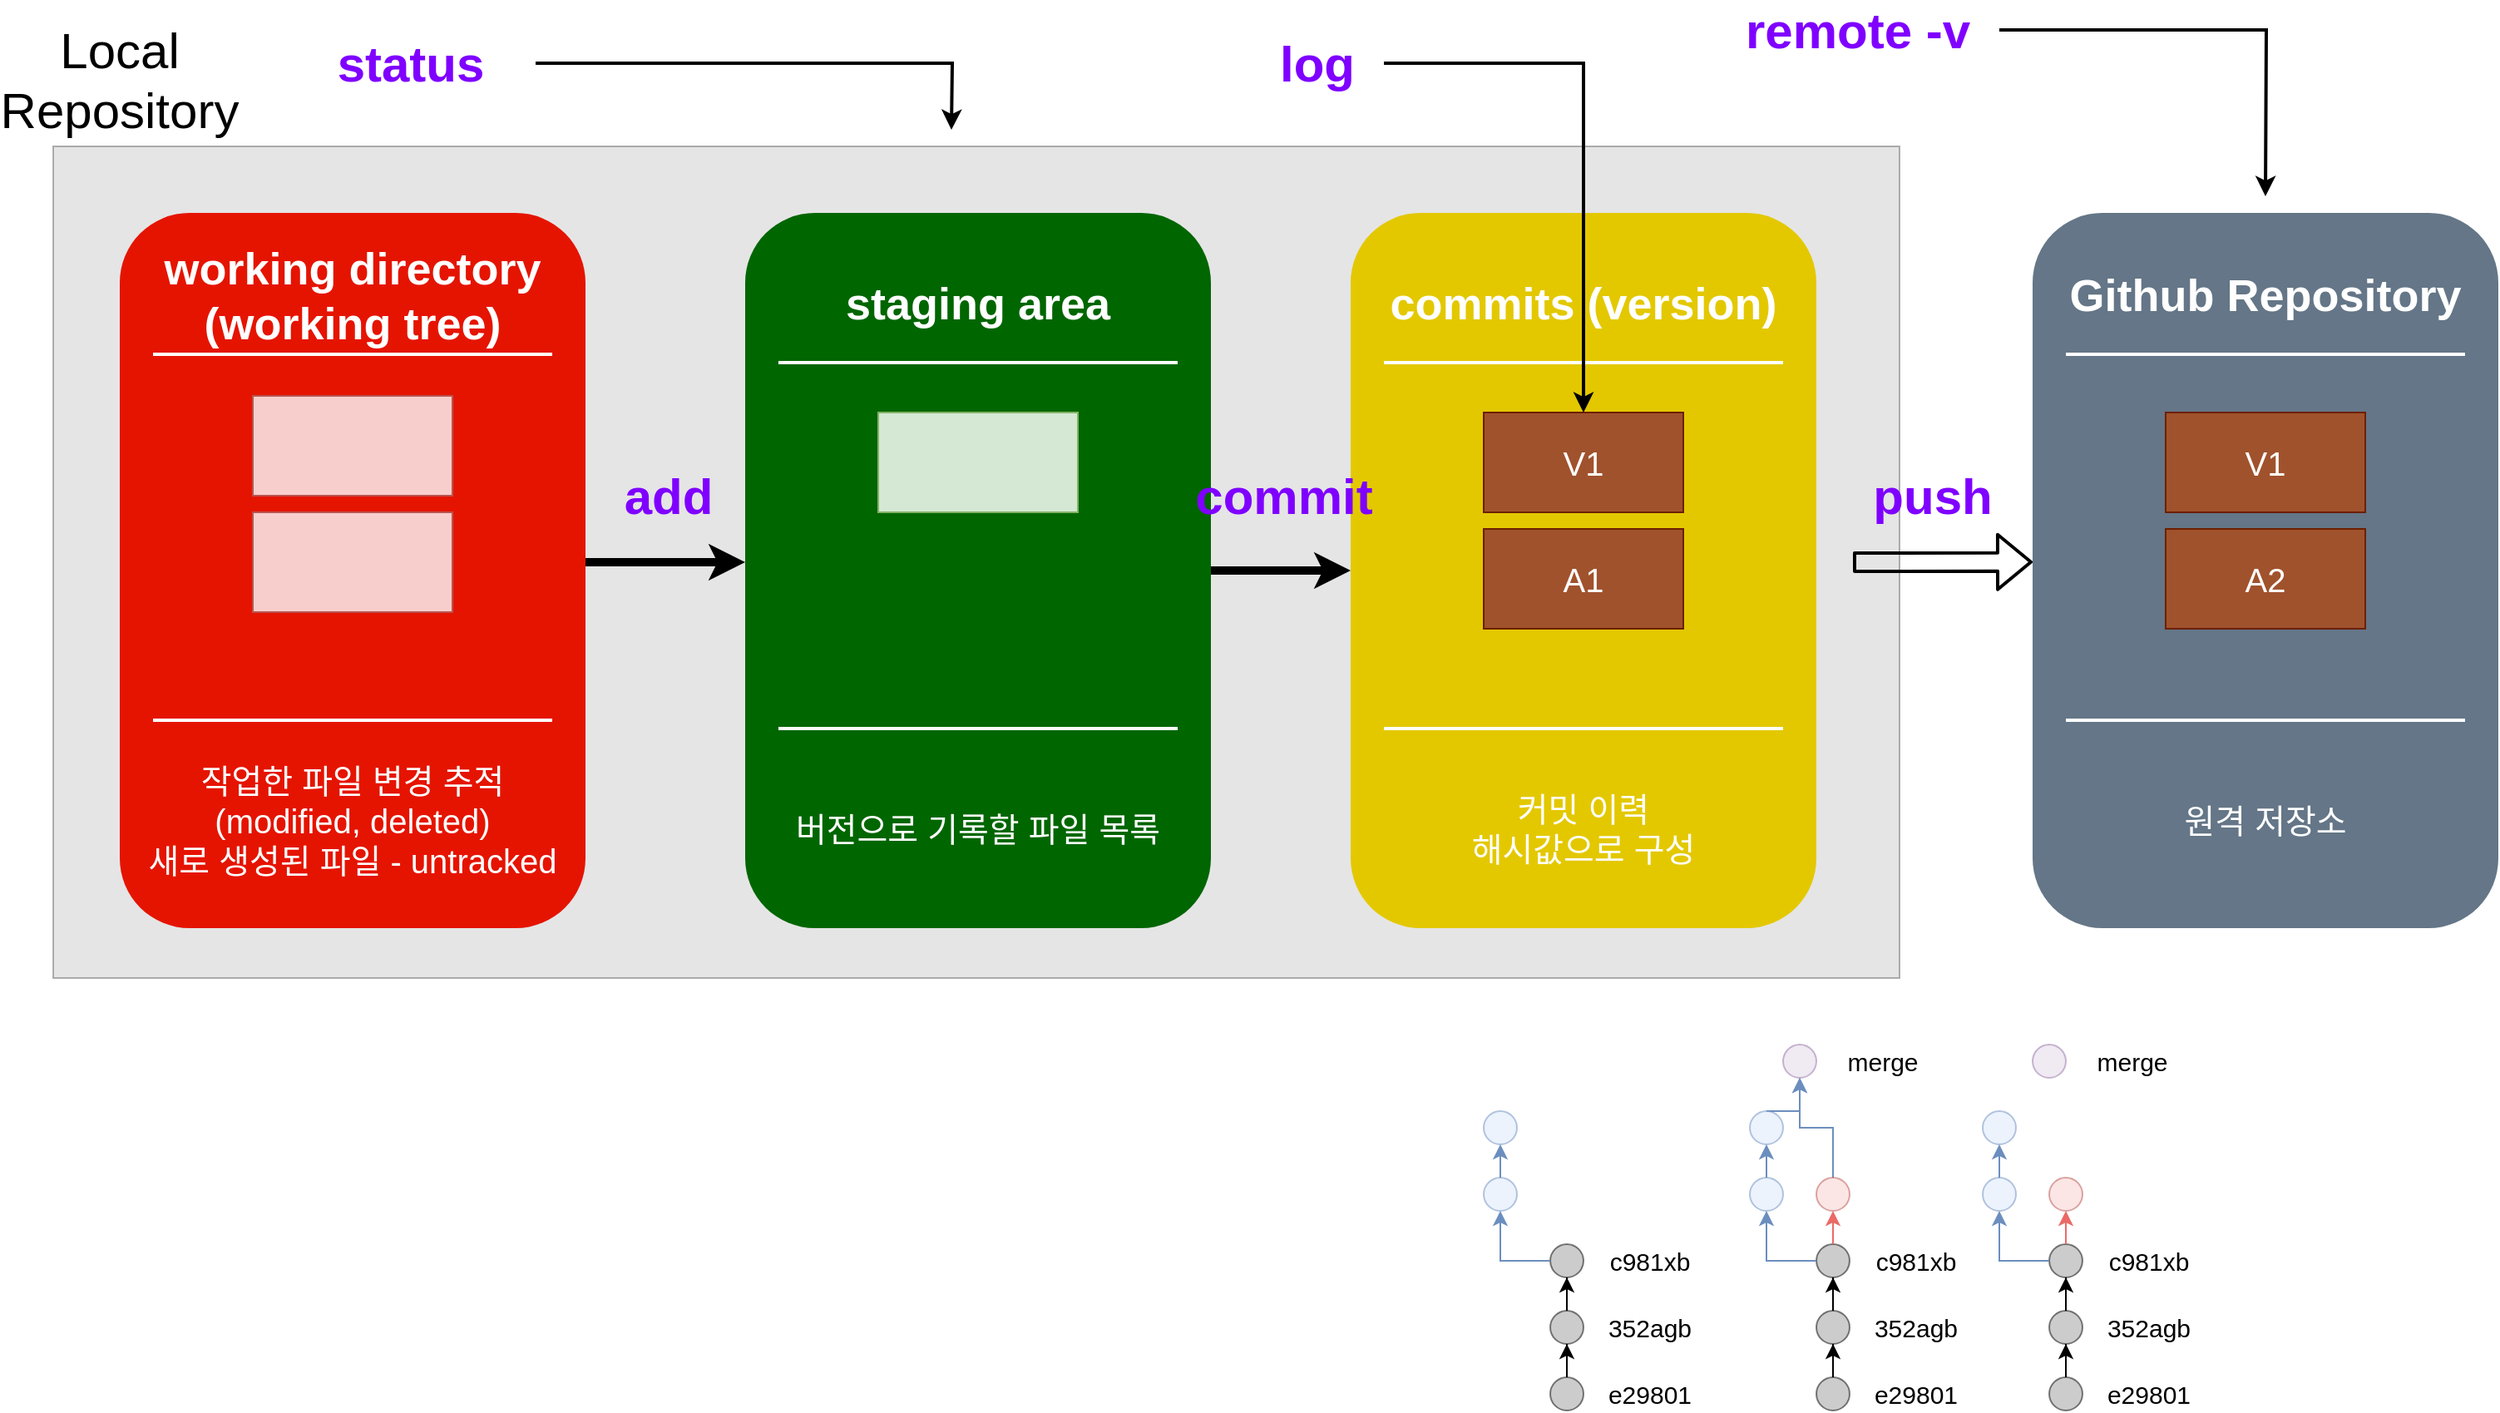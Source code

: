 <mxfile version="13.6.4" type="device"><diagram name="Page-1" id="12e1b939-464a-85fe-373e-61e167be1490"><mxGraphModel dx="1146" dy="548" grid="1" gridSize="10" guides="1" tooltips="1" connect="1" arrows="1" fold="1" page="1" pageScale="1.5" pageWidth="1169" pageHeight="826" background="#ffffff" math="0" shadow="0"><root><mxCell id="0"/><mxCell id="1" parent="0"/><mxCell id="B8Y-egwERskV5liso6vy-17" value="" style="rounded=0;whiteSpace=wrap;html=1;fontSize=20;strokeColor=#666666;fontColor=#333333;fillColor=#CCCCCC;opacity=50;" parent="1" vertex="1"><mxGeometry x="180" y="360" width="1110" height="500" as="geometry"/></mxCell><mxCell id="60da8b9f42644d3a-2" value="" style="whiteSpace=wrap;html=1;rounded=1;shadow=0;strokeWidth=8;fontSize=20;align=center;fillColor=#e51400;fontColor=#ffffff;strokeColor=none;" parent="1" vertex="1"><mxGeometry x="220" y="400" width="280" height="430" as="geometry"/></mxCell><mxCell id="60da8b9f42644d3a-3" value="working directory&lt;br&gt;(working tree)" style="text;html=1;strokeColor=none;fillColor=none;align=center;verticalAlign=middle;whiteSpace=wrap;rounded=0;shadow=0;fontSize=27;fontColor=#FFFFFF;fontStyle=1" parent="1" vertex="1"><mxGeometry x="220" y="420" width="280" height="60" as="geometry"/></mxCell><mxCell id="60da8b9f42644d3a-4" value="&lt;font style=&quot;font-size: 20px&quot;&gt;작업한 파일 변경 추적&lt;br&gt;(modified, deleted)&lt;br&gt;새로 생성된 파일 - untracked&lt;/font&gt;" style="text;html=1;strokeColor=none;fillColor=none;align=center;verticalAlign=middle;whiteSpace=wrap;rounded=0;shadow=0;fontSize=14;fontColor=#FFFFFF;" parent="1" vertex="1"><mxGeometry x="220" y="720" width="280" height="90" as="geometry"/></mxCell><mxCell id="60da8b9f42644d3a-6" value="" style="line;strokeWidth=2;html=1;rounded=0;shadow=0;fontSize=27;align=center;fillColor=none;strokeColor=#FFFFFF;" parent="1" vertex="1"><mxGeometry x="240" y="480" width="240" height="10" as="geometry"/></mxCell><mxCell id="60da8b9f42644d3a-7" value="" style="line;strokeWidth=2;html=1;rounded=0;shadow=0;fontSize=27;align=center;fillColor=none;strokeColor=#FFFFFF;" parent="1" vertex="1"><mxGeometry x="240" y="700" width="240" height="10" as="geometry"/></mxCell><mxCell id="60da8b9f42644d3a-17" value="" style="whiteSpace=wrap;html=1;rounded=1;shadow=0;strokeWidth=8;fontSize=20;align=center;strokeColor=none;fillColor=#006600;" parent="1" vertex="1"><mxGeometry x="596" y="400" width="280" height="430" as="geometry"/></mxCell><mxCell id="60da8b9f42644d3a-18" value="staging area" style="text;html=1;strokeColor=none;fillColor=none;align=center;verticalAlign=middle;whiteSpace=wrap;rounded=0;shadow=0;fontSize=27;fontColor=#FFFFFF;fontStyle=1" parent="1" vertex="1"><mxGeometry x="596" y="425" width="280" height="60" as="geometry"/></mxCell><mxCell id="60da8b9f42644d3a-19" value="&lt;span style=&quot;font-size: 20px&quot;&gt;버전으로 기록할 파일 목록&lt;/span&gt;" style="text;html=1;strokeColor=none;fillColor=none;align=center;verticalAlign=middle;whiteSpace=wrap;rounded=0;shadow=0;fontSize=14;fontColor=#FFFFFF;" parent="1" vertex="1"><mxGeometry x="596" y="725" width="280" height="90" as="geometry"/></mxCell><mxCell id="60da8b9f42644d3a-20" value="" style="line;strokeWidth=2;html=1;rounded=0;shadow=0;fontSize=27;align=center;fillColor=none;strokeColor=#FFFFFF;" parent="1" vertex="1"><mxGeometry x="616" y="485" width="240" height="10" as="geometry"/></mxCell><mxCell id="60da8b9f42644d3a-21" value="" style="line;strokeWidth=2;html=1;rounded=0;shadow=0;fontSize=27;align=center;fillColor=none;strokeColor=#FFFFFF;" parent="1" vertex="1"><mxGeometry x="616" y="705" width="240" height="10" as="geometry"/></mxCell><mxCell id="60da8b9f42644d3a-24" value="" style="whiteSpace=wrap;html=1;rounded=1;shadow=0;strokeWidth=8;fontSize=20;align=center;fillColor=#e3c800;fontColor=#ffffff;strokeColor=none;" parent="1" vertex="1"><mxGeometry x="960" y="400" width="280" height="430" as="geometry"/></mxCell><mxCell id="60da8b9f42644d3a-25" value="commits (version)" style="text;html=1;strokeColor=none;fillColor=none;align=center;verticalAlign=middle;whiteSpace=wrap;rounded=0;shadow=0;fontSize=27;fontColor=#FFFFFF;fontStyle=1" parent="1" vertex="1"><mxGeometry x="960" y="425" width="280" height="60" as="geometry"/></mxCell><mxCell id="60da8b9f42644d3a-26" value="&lt;font style=&quot;font-size: 20px&quot;&gt;커밋 이력 &lt;br&gt;해시값으로 구성&lt;/font&gt;" style="text;html=1;strokeColor=none;fillColor=none;align=center;verticalAlign=middle;whiteSpace=wrap;rounded=0;shadow=0;fontSize=14;fontColor=#FFFFFF;" parent="1" vertex="1"><mxGeometry x="960" y="725" width="280" height="90" as="geometry"/></mxCell><mxCell id="60da8b9f42644d3a-27" value="" style="line;strokeWidth=2;html=1;rounded=0;shadow=0;fontSize=27;align=center;fillColor=none;strokeColor=#FFFFFF;" parent="1" vertex="1"><mxGeometry x="980" y="485" width="240" height="10" as="geometry"/></mxCell><mxCell id="60da8b9f42644d3a-28" value="" style="line;strokeWidth=2;html=1;rounded=0;shadow=0;fontSize=27;align=center;fillColor=none;strokeColor=#FFFFFF;" parent="1" vertex="1"><mxGeometry x="980" y="705" width="240" height="10" as="geometry"/></mxCell><mxCell id="60da8b9f42644d3a-31" value="" style="whiteSpace=wrap;html=1;rounded=1;shadow=0;strokeWidth=8;fontSize=20;align=center;fillColor=#647687;fontColor=#ffffff;strokeColor=none;" parent="1" vertex="1"><mxGeometry x="1370" y="400" width="280" height="430" as="geometry"/></mxCell><mxCell id="60da8b9f42644d3a-32" value="Github Repository" style="text;html=1;strokeColor=none;fillColor=none;align=center;verticalAlign=middle;whiteSpace=wrap;rounded=0;shadow=0;fontSize=27;fontColor=#FFFFFF;fontStyle=1" parent="1" vertex="1"><mxGeometry x="1370" y="420" width="280" height="60" as="geometry"/></mxCell><mxCell id="60da8b9f42644d3a-33" value="&lt;span style=&quot;font-size: 20px&quot;&gt;원격 저장소&lt;/span&gt;" style="text;html=1;strokeColor=none;fillColor=none;align=center;verticalAlign=middle;whiteSpace=wrap;rounded=0;shadow=0;fontSize=14;fontColor=#FFFFFF;" parent="1" vertex="1"><mxGeometry x="1370" y="720" width="280" height="90" as="geometry"/></mxCell><mxCell id="60da8b9f42644d3a-34" value="" style="line;strokeWidth=2;html=1;rounded=0;shadow=0;fontSize=27;align=center;fillColor=none;strokeColor=#FFFFFF;" parent="1" vertex="1"><mxGeometry x="1390" y="480" width="240" height="10" as="geometry"/></mxCell><mxCell id="60da8b9f42644d3a-35" value="" style="line;strokeWidth=2;html=1;rounded=0;shadow=0;fontSize=27;align=center;fillColor=none;strokeColor=#FFFFFF;" parent="1" vertex="1"><mxGeometry x="1390" y="700" width="240" height="10" as="geometry"/></mxCell><mxCell id="B8Y-egwERskV5liso6vy-2" value="&lt;font style=&quot;font-size: 30px&quot;&gt;add&lt;/font&gt;" style="text;html=1;strokeColor=none;fillColor=none;align=center;verticalAlign=middle;whiteSpace=wrap;rounded=0;fontColor=#7F00FF;fontStyle=1" parent="1" vertex="1"><mxGeometry x="530" y="560" width="40" height="20" as="geometry"/></mxCell><mxCell id="B8Y-egwERskV5liso6vy-5" value="&lt;font style=&quot;font-size: 30px&quot;&gt;commit&lt;/font&gt;" style="text;html=1;strokeColor=none;fillColor=none;align=center;verticalAlign=middle;whiteSpace=wrap;rounded=0;fontColor=#7F00FF;fontStyle=1" parent="1" vertex="1"><mxGeometry x="900" y="560" width="40" height="20" as="geometry"/></mxCell><mxCell id="B8Y-egwERskV5liso6vy-6" value="V1" style="rounded=0;whiteSpace=wrap;html=1;fillColor=#a0522d;strokeColor=#6D1F00;fontColor=#ffffff;fontSize=20;" parent="1" vertex="1"><mxGeometry x="1040" y="520" width="120" height="60" as="geometry"/></mxCell><mxCell id="B8Y-egwERskV5liso6vy-7" value="" style="shape=flexArrow;endArrow=classic;html=1;exitX=1;exitY=0.5;exitDx=0;exitDy=0;strokeWidth=2;entryX=0;entryY=0.488;entryDx=0;entryDy=0;entryPerimeter=0;" parent="1" target="60da8b9f42644d3a-31" edge="1"><mxGeometry width="50" height="50" relative="1" as="geometry"><mxPoint x="1262" y="610" as="sourcePoint"/><mxPoint x="1358" y="612.034" as="targetPoint"/></mxGeometry></mxCell><mxCell id="B8Y-egwERskV5liso6vy-8" value="&lt;span style=&quot;font-size: 30px&quot;&gt;&lt;font&gt;push&lt;/font&gt;&lt;/span&gt;" style="text;html=1;strokeColor=none;fillColor=none;align=center;verticalAlign=middle;whiteSpace=wrap;rounded=0;fontColor=#7F00FF;fontStyle=1" parent="1" vertex="1"><mxGeometry x="1290" y="560" width="40" height="20" as="geometry"/></mxCell><mxCell id="B8Y-egwERskV5liso6vy-10" value="" style="rounded=0;whiteSpace=wrap;html=1;fillColor=#d5e8d4;strokeColor=#82b366;" parent="1" vertex="1"><mxGeometry x="676" y="520" width="120" height="60" as="geometry"/></mxCell><mxCell id="B8Y-egwERskV5liso6vy-11" value="A1" style="rounded=0;whiteSpace=wrap;html=1;fillColor=#a0522d;strokeColor=#6D1F00;fontColor=#ffffff;fontSize=20;" parent="1" vertex="1"><mxGeometry x="1040" y="590" width="120" height="60" as="geometry"/></mxCell><mxCell id="B8Y-egwERskV5liso6vy-15" value="V1" style="rounded=0;whiteSpace=wrap;html=1;fillColor=#a0522d;strokeColor=#6D1F00;fontColor=#ffffff;fontSize=20;" parent="1" vertex="1"><mxGeometry x="1450" y="520" width="120" height="60" as="geometry"/></mxCell><mxCell id="B8Y-egwERskV5liso6vy-16" value="A2" style="rounded=0;whiteSpace=wrap;html=1;fillColor=#a0522d;strokeColor=#6D1F00;fontColor=#ffffff;fontSize=20;" parent="1" vertex="1"><mxGeometry x="1450" y="590" width="120" height="60" as="geometry"/></mxCell><mxCell id="B8Y-egwERskV5liso6vy-20" value="" style="endArrow=classic;html=1;fontSize=20;strokeWidth=5;" parent="1" edge="1"><mxGeometry width="50" height="50" relative="1" as="geometry"><mxPoint x="500" y="610" as="sourcePoint"/><mxPoint x="596" y="610" as="targetPoint"/></mxGeometry></mxCell><mxCell id="B8Y-egwERskV5liso6vy-23" value="" style="endArrow=classic;html=1;fontSize=20;strokeWidth=5;entryX=0;entryY=0.5;entryDx=0;entryDy=0;exitX=1;exitY=0.5;exitDx=0;exitDy=0;" parent="1" source="60da8b9f42644d3a-17" target="60da8b9f42644d3a-24" edge="1"><mxGeometry width="50" height="50" relative="1" as="geometry"><mxPoint x="510" y="620" as="sourcePoint"/><mxPoint x="606" y="620" as="targetPoint"/></mxGeometry></mxCell><mxCell id="B8Y-egwERskV5liso6vy-24" value="&lt;font style=&quot;font-size: 30px&quot;&gt;Local Repository&lt;/font&gt;" style="text;html=1;strokeColor=none;fillColor=none;align=center;verticalAlign=middle;whiteSpace=wrap;rounded=0;" parent="1" vertex="1"><mxGeometry x="200" y="310" width="40" height="20" as="geometry"/></mxCell><mxCell id="B8Y-egwERskV5liso6vy-30" style="edgeStyle=orthogonalEdgeStyle;rounded=0;orthogonalLoop=1;jettySize=auto;html=1;entryX=0.5;entryY=0;entryDx=0;entryDy=0;strokeWidth=2;fontSize=20;fontColor=#7F00FF;" parent="1" source="B8Y-egwERskV5liso6vy-26" target="B8Y-egwERskV5liso6vy-6" edge="1"><mxGeometry relative="1" as="geometry"/></mxCell><mxCell id="B8Y-egwERskV5liso6vy-26" value="&lt;span style=&quot;font-size: 30px&quot;&gt;log&lt;/span&gt;" style="text;html=1;strokeColor=none;fillColor=none;align=center;verticalAlign=middle;whiteSpace=wrap;rounded=0;fontColor=#7F00FF;fontStyle=1" parent="1" vertex="1"><mxGeometry x="900" y="300" width="80" height="20" as="geometry"/></mxCell><mxCell id="B8Y-egwERskV5liso6vy-29" style="edgeStyle=orthogonalEdgeStyle;rounded=0;orthogonalLoop=1;jettySize=auto;html=1;strokeWidth=2;fontSize=20;fontColor=#7F00FF;" parent="1" source="B8Y-egwERskV5liso6vy-27" edge="1"><mxGeometry relative="1" as="geometry"><mxPoint x="720" y="350" as="targetPoint"/></mxGeometry></mxCell><mxCell id="B8Y-egwERskV5liso6vy-27" value="&lt;span style=&quot;font-size: 30px&quot;&gt;status&lt;/span&gt;" style="text;html=1;strokeColor=none;fillColor=none;align=center;verticalAlign=middle;whiteSpace=wrap;rounded=0;fontColor=#7F00FF;fontStyle=1" parent="1" vertex="1"><mxGeometry x="320" y="300" width="150" height="20" as="geometry"/></mxCell><mxCell id="B8Y-egwERskV5liso6vy-34" style="edgeStyle=orthogonalEdgeStyle;rounded=0;orthogonalLoop=1;jettySize=auto;html=1;strokeWidth=2;fontSize=20;fontColor=#7F00FF;" parent="1" source="B8Y-egwERskV5liso6vy-33" edge="1"><mxGeometry relative="1" as="geometry"><mxPoint x="1510" y="390" as="targetPoint"/></mxGeometry></mxCell><mxCell id="B8Y-egwERskV5liso6vy-33" value="&lt;span style=&quot;font-size: 30px&quot;&gt;remote -v&lt;/span&gt;" style="text;html=1;strokeColor=none;fillColor=none;align=center;verticalAlign=middle;whiteSpace=wrap;rounded=0;fontColor=#7F00FF;fontStyle=1" parent="1" vertex="1"><mxGeometry x="1180" y="280" width="170" height="20" as="geometry"/></mxCell><mxCell id="B8Y-egwERskV5liso6vy-59" value="" style="group" parent="1" vertex="1" connectable="0"><mxGeometry x="1080" y="1100" width="80" height="20" as="geometry"/></mxCell><mxCell id="B8Y-egwERskV5liso6vy-60" value="" style="ellipse;whiteSpace=wrap;html=1;fontSize=20;fontColor=#7F00FF;opacity=50;fillColor=#999999;" parent="B8Y-egwERskV5liso6vy-59" vertex="1"><mxGeometry width="20" height="20" as="geometry"/></mxCell><mxCell id="B8Y-egwERskV5liso6vy-61" value="&lt;font style=&quot;font-size: 15px&quot;&gt;e29801&lt;/font&gt;" style="text;html=1;strokeColor=none;fillColor=none;align=center;verticalAlign=middle;whiteSpace=wrap;rounded=0;" parent="B8Y-egwERskV5liso6vy-59" vertex="1"><mxGeometry x="40" width="40" height="20" as="geometry"/></mxCell><mxCell id="B8Y-egwERskV5liso6vy-62" value="" style="group" parent="1" vertex="1" connectable="0"><mxGeometry x="1080" y="1060" width="80" height="20" as="geometry"/></mxCell><mxCell id="B8Y-egwERskV5liso6vy-63" value="" style="ellipse;whiteSpace=wrap;html=1;fontSize=20;fontColor=#7F00FF;opacity=50;fillColor=#999999;" parent="B8Y-egwERskV5liso6vy-62" vertex="1"><mxGeometry width="20" height="20" as="geometry"/></mxCell><mxCell id="B8Y-egwERskV5liso6vy-64" value="&lt;font style=&quot;font-size: 15px&quot;&gt;352agb&lt;br&gt;&lt;/font&gt;" style="text;html=1;strokeColor=none;fillColor=none;align=center;verticalAlign=middle;whiteSpace=wrap;rounded=0;" parent="B8Y-egwERskV5liso6vy-62" vertex="1"><mxGeometry x="40" width="40" height="20" as="geometry"/></mxCell><mxCell id="B8Y-egwERskV5liso6vy-65" value="" style="group" parent="1" vertex="1" connectable="0"><mxGeometry x="1080" y="1020" width="80" height="20" as="geometry"/></mxCell><mxCell id="B8Y-egwERskV5liso6vy-66" value="" style="ellipse;whiteSpace=wrap;html=1;fontSize=20;fontColor=#7F00FF;opacity=50;fillColor=#999999;" parent="B8Y-egwERskV5liso6vy-65" vertex="1"><mxGeometry width="20" height="20" as="geometry"/></mxCell><mxCell id="B8Y-egwERskV5liso6vy-67" value="&lt;font style=&quot;font-size: 15px&quot;&gt;c981xb&lt;/font&gt;" style="text;html=1;strokeColor=none;fillColor=none;align=center;verticalAlign=middle;whiteSpace=wrap;rounded=0;" parent="B8Y-egwERskV5liso6vy-65" vertex="1"><mxGeometry x="40" width="40" height="20" as="geometry"/></mxCell><mxCell id="B8Y-egwERskV5liso6vy-68" style="edgeStyle=orthogonalEdgeStyle;rounded=0;orthogonalLoop=1;jettySize=auto;html=1;entryX=0.5;entryY=1;entryDx=0;entryDy=0;strokeWidth=1;fontSize=20;fontColor=#7F00FF;" parent="1" source="B8Y-egwERskV5liso6vy-60" target="B8Y-egwERskV5liso6vy-63" edge="1"><mxGeometry relative="1" as="geometry"/></mxCell><mxCell id="B8Y-egwERskV5liso6vy-69" style="edgeStyle=orthogonalEdgeStyle;rounded=0;orthogonalLoop=1;jettySize=auto;html=1;entryX=0.5;entryY=1;entryDx=0;entryDy=0;strokeWidth=1;fontSize=20;fontColor=#7F00FF;" parent="1" source="B8Y-egwERskV5liso6vy-63" target="B8Y-egwERskV5liso6vy-66" edge="1"><mxGeometry relative="1" as="geometry"/></mxCell><mxCell id="B8Y-egwERskV5liso6vy-70" style="edgeStyle=orthogonalEdgeStyle;rounded=0;orthogonalLoop=1;jettySize=auto;html=1;exitX=0.5;exitY=0;exitDx=0;exitDy=0;entryX=0.5;entryY=1;entryDx=0;entryDy=0;strokeWidth=1;fontSize=20;fontColor=#7F00FF;fillColor=#dae8fc;strokeColor=#6C8EBF;" parent="1" source="B8Y-egwERskV5liso6vy-71" target="B8Y-egwERskV5liso6vy-72" edge="1"><mxGeometry relative="1" as="geometry"/></mxCell><mxCell id="B8Y-egwERskV5liso6vy-71" value="" style="ellipse;whiteSpace=wrap;html=1;fontSize=20;opacity=50;fillColor=#dae8fc;strokeColor=#6c8ebf;" parent="1" vertex="1"><mxGeometry x="1040" y="980" width="20" height="20" as="geometry"/></mxCell><mxCell id="B8Y-egwERskV5liso6vy-72" value="" style="ellipse;whiteSpace=wrap;html=1;fontSize=20;opacity=50;fillColor=#dae8fc;strokeColor=#6c8ebf;" parent="1" vertex="1"><mxGeometry x="1040" y="940" width="20" height="20" as="geometry"/></mxCell><mxCell id="B8Y-egwERskV5liso6vy-73" style="edgeStyle=orthogonalEdgeStyle;rounded=0;orthogonalLoop=1;jettySize=auto;html=1;entryX=0.5;entryY=1;entryDx=0;entryDy=0;strokeWidth=1;fontSize=20;fontColor=#7F00FF;strokeColor=#6C8EBF;" parent="1" source="B8Y-egwERskV5liso6vy-66" target="B8Y-egwERskV5liso6vy-71" edge="1"><mxGeometry relative="1" as="geometry"/></mxCell><mxCell id="B8Y-egwERskV5liso6vy-89" value="" style="group" parent="1" vertex="1" connectable="0"><mxGeometry x="1240" y="1100" width="80" height="20" as="geometry"/></mxCell><mxCell id="B8Y-egwERskV5liso6vy-90" value="" style="ellipse;whiteSpace=wrap;html=1;fontSize=20;fontColor=#7F00FF;opacity=50;fillColor=#999999;" parent="B8Y-egwERskV5liso6vy-89" vertex="1"><mxGeometry width="20" height="20" as="geometry"/></mxCell><mxCell id="B8Y-egwERskV5liso6vy-91" value="&lt;font style=&quot;font-size: 15px&quot;&gt;e29801&lt;/font&gt;" style="text;html=1;strokeColor=none;fillColor=none;align=center;verticalAlign=middle;whiteSpace=wrap;rounded=0;" parent="B8Y-egwERskV5liso6vy-89" vertex="1"><mxGeometry x="40" width="40" height="20" as="geometry"/></mxCell><mxCell id="B8Y-egwERskV5liso6vy-92" value="" style="group" parent="1" vertex="1" connectable="0"><mxGeometry x="1240" y="1060" width="80" height="20" as="geometry"/></mxCell><mxCell id="B8Y-egwERskV5liso6vy-93" value="" style="ellipse;whiteSpace=wrap;html=1;fontSize=20;fontColor=#7F00FF;opacity=50;fillColor=#999999;" parent="B8Y-egwERskV5liso6vy-92" vertex="1"><mxGeometry width="20" height="20" as="geometry"/></mxCell><mxCell id="B8Y-egwERskV5liso6vy-94" value="&lt;font style=&quot;font-size: 15px&quot;&gt;352agb&lt;br&gt;&lt;/font&gt;" style="text;html=1;strokeColor=none;fillColor=none;align=center;verticalAlign=middle;whiteSpace=wrap;rounded=0;" parent="B8Y-egwERskV5liso6vy-92" vertex="1"><mxGeometry x="40" width="40" height="20" as="geometry"/></mxCell><mxCell id="B8Y-egwERskV5liso6vy-95" value="" style="group" parent="1" vertex="1" connectable="0"><mxGeometry x="1240" y="1020" width="80" height="20" as="geometry"/></mxCell><mxCell id="B8Y-egwERskV5liso6vy-96" value="" style="ellipse;whiteSpace=wrap;html=1;fontSize=20;fontColor=#7F00FF;opacity=50;fillColor=#999999;" parent="B8Y-egwERskV5liso6vy-95" vertex="1"><mxGeometry width="20" height="20" as="geometry"/></mxCell><mxCell id="B8Y-egwERskV5liso6vy-97" value="&lt;font style=&quot;font-size: 15px&quot;&gt;c981xb&lt;/font&gt;" style="text;html=1;strokeColor=none;fillColor=none;align=center;verticalAlign=middle;whiteSpace=wrap;rounded=0;" parent="B8Y-egwERskV5liso6vy-95" vertex="1"><mxGeometry x="40" width="40" height="20" as="geometry"/></mxCell><mxCell id="B8Y-egwERskV5liso6vy-98" style="edgeStyle=orthogonalEdgeStyle;rounded=0;orthogonalLoop=1;jettySize=auto;html=1;entryX=0.5;entryY=1;entryDx=0;entryDy=0;strokeWidth=1;fontSize=20;fontColor=#7F00FF;" parent="1" source="B8Y-egwERskV5liso6vy-90" target="B8Y-egwERskV5liso6vy-93" edge="1"><mxGeometry relative="1" as="geometry"/></mxCell><mxCell id="B8Y-egwERskV5liso6vy-99" style="edgeStyle=orthogonalEdgeStyle;rounded=0;orthogonalLoop=1;jettySize=auto;html=1;entryX=0.5;entryY=1;entryDx=0;entryDy=0;strokeWidth=1;fontSize=20;fontColor=#7F00FF;" parent="1" source="B8Y-egwERskV5liso6vy-93" target="B8Y-egwERskV5liso6vy-96" edge="1"><mxGeometry relative="1" as="geometry"/></mxCell><mxCell id="B8Y-egwERskV5liso6vy-100" style="edgeStyle=orthogonalEdgeStyle;rounded=0;orthogonalLoop=1;jettySize=auto;html=1;exitX=0.5;exitY=0;exitDx=0;exitDy=0;entryX=0.5;entryY=1;entryDx=0;entryDy=0;strokeWidth=1;fontSize=20;fontColor=#7F00FF;strokeColor=#6C8EBF;" parent="1" source="B8Y-egwERskV5liso6vy-101" target="B8Y-egwERskV5liso6vy-102" edge="1"><mxGeometry relative="1" as="geometry"/></mxCell><mxCell id="B8Y-egwERskV5liso6vy-101" value="" style="ellipse;whiteSpace=wrap;html=1;fontSize=20;opacity=50;fillColor=#dae8fc;strokeColor=#6c8ebf;" parent="1" vertex="1"><mxGeometry x="1200" y="980" width="20" height="20" as="geometry"/></mxCell><mxCell id="B8Y-egwERskV5liso6vy-138" style="edgeStyle=orthogonalEdgeStyle;rounded=0;orthogonalLoop=1;jettySize=auto;html=1;exitX=0.5;exitY=0;exitDx=0;exitDy=0;strokeColor=#6C8EBF;strokeWidth=1;fontSize=20;fontColor=#7F00FF;" parent="1" source="B8Y-egwERskV5liso6vy-102" edge="1"><mxGeometry relative="1" as="geometry"><mxPoint x="1230" y="920" as="targetPoint"/></mxGeometry></mxCell><mxCell id="B8Y-egwERskV5liso6vy-102" value="" style="ellipse;whiteSpace=wrap;html=1;fontSize=20;opacity=50;fillColor=#dae8fc;strokeColor=#6c8ebf;" parent="1" vertex="1"><mxGeometry x="1200" y="940" width="20" height="20" as="geometry"/></mxCell><mxCell id="B8Y-egwERskV5liso6vy-103" style="edgeStyle=orthogonalEdgeStyle;rounded=0;orthogonalLoop=1;jettySize=auto;html=1;entryX=0.5;entryY=1;entryDx=0;entryDy=0;strokeWidth=1;fontSize=20;fontColor=#7F00FF;strokeColor=#6C8EBF;" parent="1" source="B8Y-egwERskV5liso6vy-96" target="B8Y-egwERskV5liso6vy-101" edge="1"><mxGeometry relative="1" as="geometry"/></mxCell><mxCell id="B8Y-egwERskV5liso6vy-104" value="" style="group" parent="1" vertex="1" connectable="0"><mxGeometry x="1380" y="1100" width="80" height="20" as="geometry"/></mxCell><mxCell id="B8Y-egwERskV5liso6vy-105" value="" style="ellipse;whiteSpace=wrap;html=1;fontSize=20;fontColor=#7F00FF;opacity=50;fillColor=#999999;" parent="B8Y-egwERskV5liso6vy-104" vertex="1"><mxGeometry width="20" height="20" as="geometry"/></mxCell><mxCell id="B8Y-egwERskV5liso6vy-106" value="&lt;font style=&quot;font-size: 15px&quot;&gt;e29801&lt;/font&gt;" style="text;html=1;strokeColor=none;fillColor=none;align=center;verticalAlign=middle;whiteSpace=wrap;rounded=0;" parent="B8Y-egwERskV5liso6vy-104" vertex="1"><mxGeometry x="40" width="40" height="20" as="geometry"/></mxCell><mxCell id="B8Y-egwERskV5liso6vy-107" value="" style="group" parent="1" vertex="1" connectable="0"><mxGeometry x="1380" y="1060" width="80" height="20" as="geometry"/></mxCell><mxCell id="B8Y-egwERskV5liso6vy-108" value="" style="ellipse;whiteSpace=wrap;html=1;fontSize=20;fontColor=#7F00FF;opacity=50;fillColor=#999999;" parent="B8Y-egwERskV5liso6vy-107" vertex="1"><mxGeometry width="20" height="20" as="geometry"/></mxCell><mxCell id="B8Y-egwERskV5liso6vy-109" value="&lt;font style=&quot;font-size: 15px&quot;&gt;352agb&lt;br&gt;&lt;/font&gt;" style="text;html=1;strokeColor=none;fillColor=none;align=center;verticalAlign=middle;whiteSpace=wrap;rounded=0;" parent="B8Y-egwERskV5liso6vy-107" vertex="1"><mxGeometry x="40" width="40" height="20" as="geometry"/></mxCell><mxCell id="B8Y-egwERskV5liso6vy-110" value="" style="group" parent="1" vertex="1" connectable="0"><mxGeometry x="1380" y="1020" width="80" height="20" as="geometry"/></mxCell><mxCell id="B8Y-egwERskV5liso6vy-111" value="" style="ellipse;whiteSpace=wrap;html=1;fontSize=20;fontColor=#7F00FF;opacity=50;fillColor=#999999;" parent="B8Y-egwERskV5liso6vy-110" vertex="1"><mxGeometry width="20" height="20" as="geometry"/></mxCell><mxCell id="B8Y-egwERskV5liso6vy-112" value="&lt;font style=&quot;font-size: 15px&quot;&gt;c981xb&lt;/font&gt;" style="text;html=1;strokeColor=none;fillColor=none;align=center;verticalAlign=middle;whiteSpace=wrap;rounded=0;" parent="B8Y-egwERskV5liso6vy-110" vertex="1"><mxGeometry x="40" width="40" height="20" as="geometry"/></mxCell><mxCell id="B8Y-egwERskV5liso6vy-113" style="edgeStyle=orthogonalEdgeStyle;rounded=0;orthogonalLoop=1;jettySize=auto;html=1;entryX=0.5;entryY=1;entryDx=0;entryDy=0;strokeWidth=1;fontSize=20;fontColor=#7F00FF;" parent="1" source="B8Y-egwERskV5liso6vy-105" target="B8Y-egwERskV5liso6vy-108" edge="1"><mxGeometry relative="1" as="geometry"/></mxCell><mxCell id="B8Y-egwERskV5liso6vy-114" style="edgeStyle=orthogonalEdgeStyle;rounded=0;orthogonalLoop=1;jettySize=auto;html=1;entryX=0.5;entryY=1;entryDx=0;entryDy=0;strokeWidth=1;fontSize=20;fontColor=#7F00FF;" parent="1" source="B8Y-egwERskV5liso6vy-108" target="B8Y-egwERskV5liso6vy-111" edge="1"><mxGeometry relative="1" as="geometry"/></mxCell><mxCell id="B8Y-egwERskV5liso6vy-115" style="edgeStyle=orthogonalEdgeStyle;rounded=0;orthogonalLoop=1;jettySize=auto;html=1;exitX=0.5;exitY=0;exitDx=0;exitDy=0;entryX=0.5;entryY=1;entryDx=0;entryDy=0;strokeWidth=1;fontSize=20;fontColor=#7F00FF;strokeColor=#6C8EBF;" parent="1" source="B8Y-egwERskV5liso6vy-116" target="B8Y-egwERskV5liso6vy-117" edge="1"><mxGeometry relative="1" as="geometry"/></mxCell><mxCell id="B8Y-egwERskV5liso6vy-116" value="" style="ellipse;whiteSpace=wrap;html=1;fontSize=20;opacity=50;fillColor=#dae8fc;strokeColor=#6c8ebf;" parent="1" vertex="1"><mxGeometry x="1340" y="980" width="20" height="20" as="geometry"/></mxCell><mxCell id="B8Y-egwERskV5liso6vy-117" value="" style="ellipse;whiteSpace=wrap;html=1;fontSize=20;opacity=50;fillColor=#dae8fc;strokeColor=#6c8ebf;" parent="1" vertex="1"><mxGeometry x="1340" y="940" width="20" height="20" as="geometry"/></mxCell><mxCell id="B8Y-egwERskV5liso6vy-118" style="edgeStyle=orthogonalEdgeStyle;rounded=0;orthogonalLoop=1;jettySize=auto;html=1;entryX=0.5;entryY=1;entryDx=0;entryDy=0;strokeWidth=1;fontSize=20;fontColor=#7F00FF;strokeColor=#6C8EBF;" parent="1" source="B8Y-egwERskV5liso6vy-111" target="B8Y-egwERskV5liso6vy-116" edge="1"><mxGeometry relative="1" as="geometry"/></mxCell><mxCell id="B8Y-egwERskV5liso6vy-137" style="edgeStyle=orthogonalEdgeStyle;rounded=0;orthogonalLoop=1;jettySize=auto;html=1;exitX=0.5;exitY=0;exitDx=0;exitDy=0;entryX=0.5;entryY=1;entryDx=0;entryDy=0;strokeColor=#6C8EBF;strokeWidth=1;fontSize=20;fontColor=#7F00FF;" parent="1" source="B8Y-egwERskV5liso6vy-119" target="B8Y-egwERskV5liso6vy-130" edge="1"><mxGeometry relative="1" as="geometry"/></mxCell><mxCell id="B8Y-egwERskV5liso6vy-119" value="" style="ellipse;whiteSpace=wrap;html=1;fontSize=20;opacity=50;fillColor=#f8cecc;strokeColor=#b85450;" parent="1" vertex="1"><mxGeometry x="1240" y="980" width="20" height="20" as="geometry"/></mxCell><mxCell id="B8Y-egwERskV5liso6vy-120" value="" style="ellipse;whiteSpace=wrap;html=1;fontSize=20;opacity=50;fillColor=#f8cecc;strokeColor=#b85450;" parent="1" vertex="1"><mxGeometry x="1380" y="980" width="20" height="20" as="geometry"/></mxCell><mxCell id="B8Y-egwERskV5liso6vy-122" value="" style="group" parent="1" vertex="1" connectable="0"><mxGeometry x="1370" y="900" width="80" height="20" as="geometry"/></mxCell><mxCell id="B8Y-egwERskV5liso6vy-123" value="" style="ellipse;whiteSpace=wrap;html=1;fontSize=20;opacity=50;fillColor=#e1d5e7;strokeColor=#9673a6;" parent="B8Y-egwERskV5liso6vy-122" vertex="1"><mxGeometry width="20" height="20" as="geometry"/></mxCell><mxCell id="B8Y-egwERskV5liso6vy-124" value="&lt;font style=&quot;font-size: 15px&quot;&gt;merge&lt;/font&gt;" style="text;html=1;strokeColor=none;fillColor=none;align=center;verticalAlign=middle;whiteSpace=wrap;rounded=0;" parent="B8Y-egwERskV5liso6vy-122" vertex="1"><mxGeometry x="40" width="40" height="20" as="geometry"/></mxCell><mxCell id="B8Y-egwERskV5liso6vy-129" value="" style="group" parent="1" vertex="1" connectable="0"><mxGeometry x="1220" y="900" width="80" height="20" as="geometry"/></mxCell><mxCell id="B8Y-egwERskV5liso6vy-130" value="" style="ellipse;whiteSpace=wrap;html=1;fontSize=20;opacity=50;fillColor=#e1d5e7;strokeColor=#9673a6;" parent="B8Y-egwERskV5liso6vy-129" vertex="1"><mxGeometry width="20" height="20" as="geometry"/></mxCell><mxCell id="B8Y-egwERskV5liso6vy-131" value="&lt;font style=&quot;font-size: 15px&quot;&gt;merge&lt;/font&gt;" style="text;html=1;strokeColor=none;fillColor=none;align=center;verticalAlign=middle;whiteSpace=wrap;rounded=0;" parent="B8Y-egwERskV5liso6vy-129" vertex="1"><mxGeometry x="40" width="40" height="20" as="geometry"/></mxCell><mxCell id="B8Y-egwERskV5liso6vy-132" style="edgeStyle=orthogonalEdgeStyle;rounded=0;orthogonalLoop=1;jettySize=auto;html=1;exitX=0.5;exitY=0;exitDx=0;exitDy=0;entryX=0.5;entryY=1;entryDx=0;entryDy=0;strokeWidth=1;fontSize=20;fontColor=#7F00FF;strokeColor=#EA6B66;" parent="1" source="B8Y-egwERskV5liso6vy-96" target="B8Y-egwERskV5liso6vy-119" edge="1"><mxGeometry relative="1" as="geometry"/></mxCell><mxCell id="B8Y-egwERskV5liso6vy-133" style="edgeStyle=orthogonalEdgeStyle;rounded=0;orthogonalLoop=1;jettySize=auto;html=1;exitX=0.5;exitY=0;exitDx=0;exitDy=0;entryX=0.5;entryY=1;entryDx=0;entryDy=0;strokeColor=#EA6B66;strokeWidth=1;fontSize=20;fontColor=#7F00FF;" parent="1" source="B8Y-egwERskV5liso6vy-111" target="B8Y-egwERskV5liso6vy-120" edge="1"><mxGeometry relative="1" as="geometry"/></mxCell><mxCell id="B8Y-egwERskV5liso6vy-134" value="" style="rounded=0;whiteSpace=wrap;html=1;fillColor=#f8cecc;strokeColor=#b85450;" parent="1" vertex="1"><mxGeometry x="300" y="510" width="120" height="60" as="geometry"/></mxCell><mxCell id="B8Y-egwERskV5liso6vy-135" value="" style="rounded=0;whiteSpace=wrap;html=1;fillColor=#f8cecc;strokeColor=#b85450;" parent="1" vertex="1"><mxGeometry x="300" y="580" width="120" height="60" as="geometry"/></mxCell></root></mxGraphModel></diagram></mxfile>